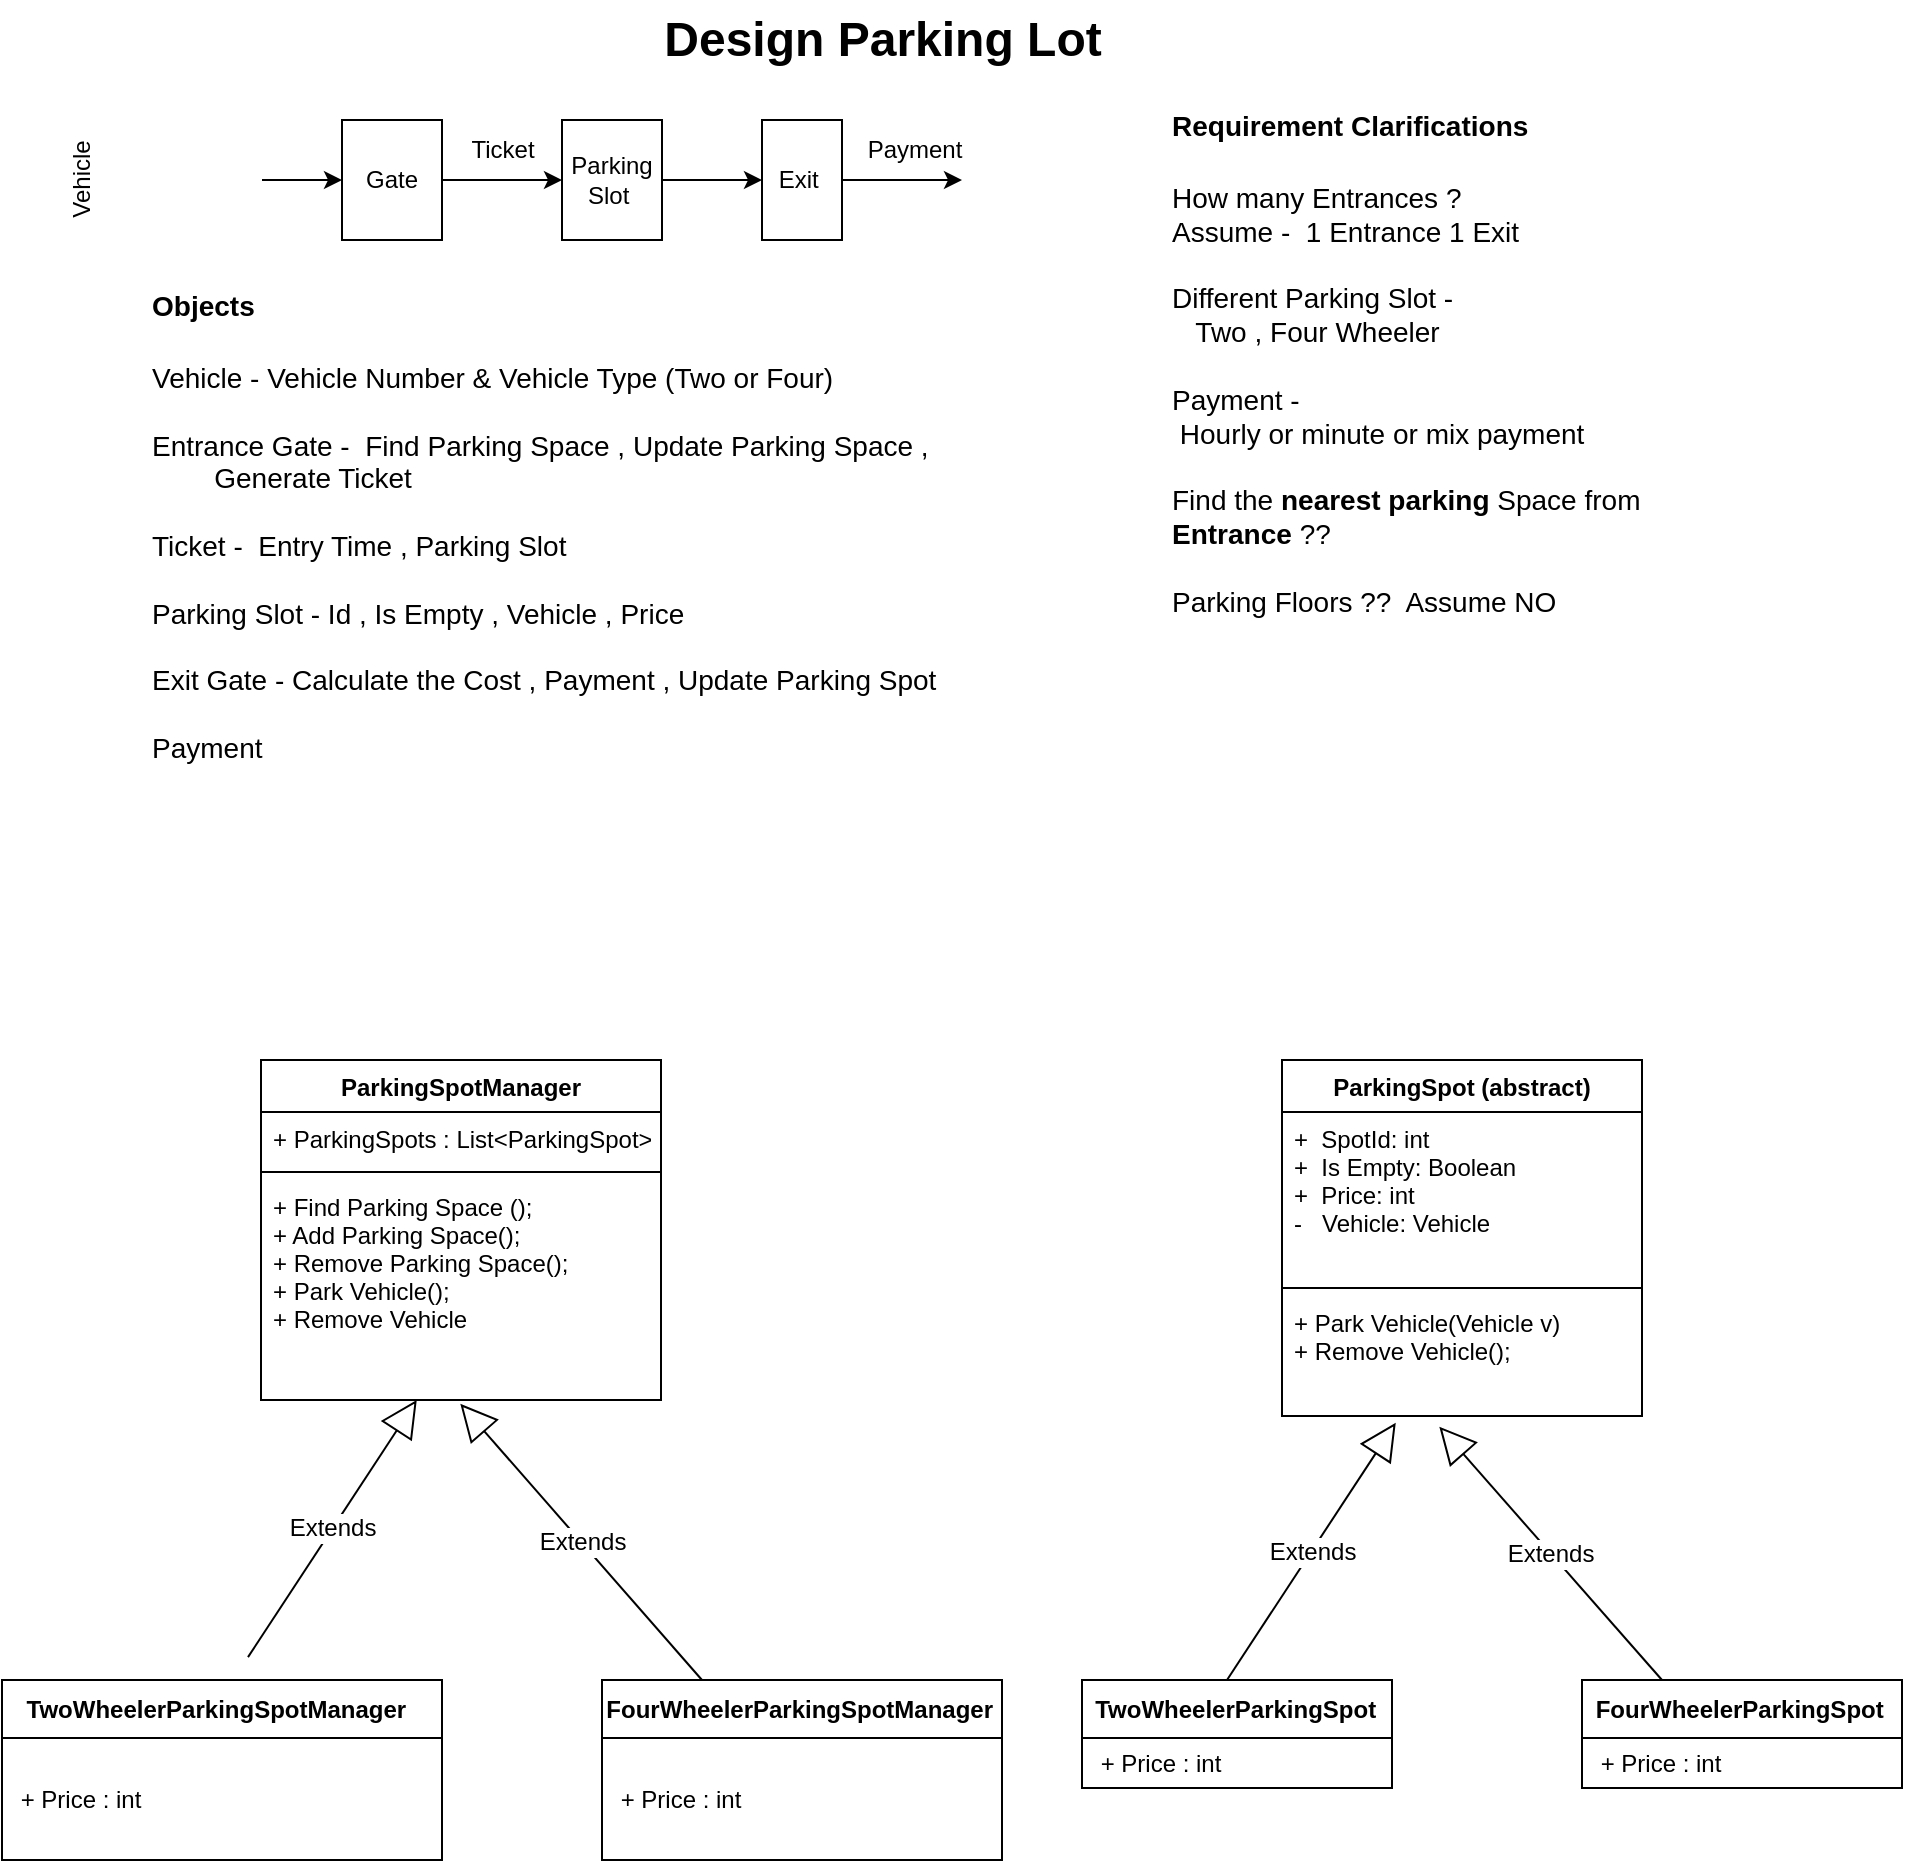 <mxfile version="20.8.8" type="github">
  <diagram name="Page-1" id="c4acf3e9-155e-7222-9cf6-157b1a14988f">
    <mxGraphModel dx="1884" dy="448" grid="1" gridSize="10" guides="1" tooltips="1" connect="1" arrows="1" fold="1" page="1" pageScale="1" pageWidth="850" pageHeight="1100" background="none" math="0" shadow="0">
      <root>
        <mxCell id="0" />
        <mxCell id="1" parent="0" />
        <mxCell id="zCFs2bRSD1R6RlgsWCKW-6" value="" style="edgeStyle=orthogonalEdgeStyle;rounded=0;orthogonalLoop=1;jettySize=auto;html=1;" edge="1" parent="1" source="zCFs2bRSD1R6RlgsWCKW-3" target="zCFs2bRSD1R6RlgsWCKW-5">
          <mxGeometry relative="1" as="geometry" />
        </mxCell>
        <mxCell id="zCFs2bRSD1R6RlgsWCKW-3" value="" style="shape=image;html=1;verticalAlign=top;verticalLabelPosition=bottom;labelBackgroundColor=#ffffff;imageAspect=0;aspect=fixed;image=https://cdn4.iconfinder.com/data/icons/transportation-and-vehicle/128/Transportation_And_Vehicle_3-10-128.png" vertex="1" parent="1">
          <mxGeometry x="30" y="50" width="80" height="80" as="geometry" />
        </mxCell>
        <mxCell id="zCFs2bRSD1R6RlgsWCKW-11" value="" style="edgeStyle=orthogonalEdgeStyle;rounded=0;orthogonalLoop=1;jettySize=auto;html=1;" edge="1" parent="1" source="zCFs2bRSD1R6RlgsWCKW-5" target="zCFs2bRSD1R6RlgsWCKW-9">
          <mxGeometry relative="1" as="geometry" />
        </mxCell>
        <mxCell id="zCFs2bRSD1R6RlgsWCKW-5" value="Gate" style="whiteSpace=wrap;html=1;" vertex="1" parent="1">
          <mxGeometry x="150" y="60" width="50" height="60" as="geometry" />
        </mxCell>
        <mxCell id="zCFs2bRSD1R6RlgsWCKW-7" value="Ticket" style="text;html=1;align=center;verticalAlign=middle;resizable=0;points=[];autosize=1;strokeColor=none;fillColor=none;" vertex="1" parent="1">
          <mxGeometry x="200" y="60" width="60" height="30" as="geometry" />
        </mxCell>
        <mxCell id="zCFs2bRSD1R6RlgsWCKW-16" value="" style="edgeStyle=orthogonalEdgeStyle;rounded=0;orthogonalLoop=1;jettySize=auto;html=1;" edge="1" parent="1" source="zCFs2bRSD1R6RlgsWCKW-9" target="zCFs2bRSD1R6RlgsWCKW-12">
          <mxGeometry relative="1" as="geometry" />
        </mxCell>
        <mxCell id="zCFs2bRSD1R6RlgsWCKW-9" value="Parking Slot&amp;nbsp;" style="whiteSpace=wrap;html=1;" vertex="1" parent="1">
          <mxGeometry x="260" y="60" width="50" height="60" as="geometry" />
        </mxCell>
        <mxCell id="zCFs2bRSD1R6RlgsWCKW-17" value="" style="edgeStyle=orthogonalEdgeStyle;rounded=0;orthogonalLoop=1;jettySize=auto;html=1;" edge="1" parent="1" source="zCFs2bRSD1R6RlgsWCKW-12" target="zCFs2bRSD1R6RlgsWCKW-14">
          <mxGeometry relative="1" as="geometry" />
        </mxCell>
        <mxCell id="zCFs2bRSD1R6RlgsWCKW-12" value="Exit&amp;nbsp;" style="whiteSpace=wrap;html=1;" vertex="1" parent="1">
          <mxGeometry x="360" y="60" width="40" height="60" as="geometry" />
        </mxCell>
        <mxCell id="zCFs2bRSD1R6RlgsWCKW-14" value="" style="shape=image;html=1;verticalAlign=top;verticalLabelPosition=bottom;labelBackgroundColor=#ffffff;imageAspect=0;aspect=fixed;image=https://cdn4.iconfinder.com/data/icons/transportation-and-vehicle/128/Transportation_And_Vehicle_3-10-128.png" vertex="1" parent="1">
          <mxGeometry x="460" y="50" width="80" height="80" as="geometry" />
        </mxCell>
        <mxCell id="zCFs2bRSD1R6RlgsWCKW-18" value="Payment" style="text;html=1;align=center;verticalAlign=middle;resizable=0;points=[];autosize=1;strokeColor=none;fillColor=none;" vertex="1" parent="1">
          <mxGeometry x="401" y="60" width="70" height="30" as="geometry" />
        </mxCell>
        <mxCell id="zCFs2bRSD1R6RlgsWCKW-19" value="&lt;h1&gt;&lt;font style=&quot;font-size: 14px;&quot;&gt;Requirement Clarifications&lt;/font&gt;&lt;/h1&gt;&lt;div&gt;&lt;font style=&quot;font-size: 14px;&quot;&gt;How many Entrances ?&lt;/font&gt;&lt;/div&gt;&lt;div&gt;&lt;font style=&quot;font-size: 14px;&quot;&gt;Assume -&amp;nbsp;&amp;nbsp;&lt;/font&gt;&lt;span style=&quot;font-size: 14px; background-color: initial;&quot;&gt;1 Entrance&amp;nbsp;&lt;/span&gt;&lt;span style=&quot;font-size: 14px; background-color: initial;&quot;&gt;1 Exit&lt;/span&gt;&lt;/div&gt;&lt;div&gt;&lt;font style=&quot;font-size: 14px;&quot;&gt;&lt;br&gt;&lt;/font&gt;&lt;/div&gt;&lt;div&gt;&lt;font style=&quot;font-size: 14px;&quot;&gt;Different Parking Slot -&amp;nbsp;&lt;/font&gt;&lt;/div&gt;&lt;div&gt;&lt;font style=&quot;font-size: 14px;&quot;&gt;&amp;nbsp; &amp;nbsp;Two , Four Wheeler&amp;nbsp;&lt;/font&gt;&lt;/div&gt;&lt;div&gt;&lt;font style=&quot;font-size: 14px;&quot;&gt;&lt;br&gt;&lt;/font&gt;&lt;/div&gt;&lt;div&gt;&lt;font style=&quot;font-size: 14px;&quot;&gt;Payment -&amp;nbsp;&lt;/font&gt;&lt;/div&gt;&lt;div&gt;&lt;font style=&quot;font-size: 14px;&quot;&gt;&amp;nbsp;Hourly or minute or mix payment&lt;/font&gt;&lt;/div&gt;&lt;div&gt;&lt;font style=&quot;font-size: 14px;&quot;&gt;&lt;br&gt;&lt;/font&gt;&lt;/div&gt;&lt;div&gt;&lt;font style=&quot;font-size: 14px;&quot;&gt;Find the &lt;b&gt;nearest parking&lt;/b&gt; Space from &lt;b&gt;Entrance &lt;/b&gt;??&lt;/font&gt;&lt;/div&gt;&lt;div&gt;&lt;font style=&quot;font-size: 14px;&quot;&gt;&lt;br&gt;&lt;/font&gt;&lt;/div&gt;&lt;div&gt;&lt;font style=&quot;font-size: 14px;&quot;&gt;Parking Floors ??&amp;nbsp; Assume NO&amp;nbsp;&lt;/font&gt;&lt;/div&gt;&lt;div&gt;&lt;font style=&quot;font-size: 14px;&quot;&gt;&lt;br&gt;&lt;/font&gt;&lt;/div&gt;&lt;div&gt;&lt;font style=&quot;font-size: 14px;&quot;&gt;&lt;br&gt;&lt;/font&gt;&lt;/div&gt;" style="text;html=1;strokeColor=none;fillColor=none;spacing=5;spacingTop=-20;whiteSpace=wrap;overflow=hidden;rounded=0;" vertex="1" parent="1">
          <mxGeometry x="560" y="40" width="280" height="280" as="geometry" />
        </mxCell>
        <mxCell id="zCFs2bRSD1R6RlgsWCKW-20" value="&lt;h1&gt;&lt;font style=&quot;font-size: 14px;&quot;&gt;Objects&lt;/font&gt;&lt;/h1&gt;&lt;div&gt;&lt;font style=&quot;font-size: 14px;&quot;&gt;Vehicle - Vehicle Number &amp;amp; Vehicle Type (Two or Four)&lt;/font&gt;&lt;/div&gt;&lt;div&gt;&lt;font style=&quot;font-size: 14px;&quot;&gt;&lt;br&gt;&lt;/font&gt;&lt;/div&gt;&lt;div&gt;&lt;span style=&quot;font-size: 14px; background-color: initial;&quot;&gt;Entrance Gate -&amp;nbsp; Find Parking Space , Update Parking Space ,&amp;nbsp; &amp;nbsp; &amp;nbsp; &amp;nbsp; &lt;span style=&quot;white-space: pre;&quot;&gt;	&lt;/span&gt;&lt;span style=&quot;white-space: pre;&quot;&gt;	&lt;/span&gt;&lt;span style=&quot;white-space: pre;&quot;&gt;	&lt;/span&gt;&amp;nbsp; &amp;nbsp;Generate Ticket&lt;/span&gt;&lt;br&gt;&lt;/div&gt;&lt;div&gt;&lt;span style=&quot;font-size: 14px; background-color: initial;&quot;&gt;&lt;br&gt;&lt;/span&gt;&lt;/div&gt;&lt;div&gt;&lt;font style=&quot;font-size: 14px;&quot;&gt;Ticket -&amp;nbsp; Entry Time , Parking Slot&amp;nbsp;&lt;br&gt;&lt;/font&gt;&lt;/div&gt;&lt;div&gt;&lt;font style=&quot;font-size: 14px;&quot;&gt;&lt;br&gt;&lt;/font&gt;&lt;/div&gt;&lt;div&gt;&lt;font style=&quot;font-size: 14px;&quot;&gt;Parking Slot - Id , Is Empty , Vehicle , Price&lt;/font&gt;&lt;/div&gt;&lt;div&gt;&lt;font style=&quot;font-size: 14px;&quot;&gt;&lt;br&gt;&lt;/font&gt;&lt;/div&gt;&lt;div&gt;&lt;font style=&quot;font-size: 14px;&quot;&gt;Exit Gate - Calculate the Cost , Payment , Update Parking Spot&lt;/font&gt;&lt;/div&gt;&lt;div&gt;&lt;font style=&quot;font-size: 14px;&quot;&gt;&lt;br&gt;&lt;/font&gt;&lt;/div&gt;&lt;div&gt;&lt;font style=&quot;font-size: 14px;&quot;&gt;Payment&lt;/font&gt;&lt;/div&gt;" style="text;html=1;strokeColor=none;fillColor=none;spacing=5;spacingTop=-20;whiteSpace=wrap;overflow=hidden;rounded=0;" vertex="1" parent="1">
          <mxGeometry x="50" y="130" width="420" height="290" as="geometry" />
        </mxCell>
        <mxCell id="zCFs2bRSD1R6RlgsWCKW-21" value="&lt;font style=&quot;&quot;&gt;&lt;span style=&quot;font-size: 24px;&quot;&gt;&lt;b&gt;Design&lt;/b&gt;&lt;/span&gt;&lt;b style=&quot;font-size: 24px;&quot;&gt;&amp;nbsp;Parking Lot&lt;/b&gt;&lt;/font&gt;" style="text;html=1;align=center;verticalAlign=middle;resizable=0;points=[];autosize=1;strokeColor=none;fillColor=none;fontSize=14;" vertex="1" parent="1">
          <mxGeometry x="300" width="240" height="40" as="geometry" />
        </mxCell>
        <mxCell id="zCFs2bRSD1R6RlgsWCKW-23" value="Vehicle" style="text;html=1;align=center;verticalAlign=middle;resizable=0;points=[];autosize=1;strokeColor=none;fillColor=none;rotation=-90;" vertex="1" parent="1">
          <mxGeometry x="-10" y="75" width="60" height="30" as="geometry" />
        </mxCell>
        <mxCell id="zCFs2bRSD1R6RlgsWCKW-37" value="ParkingSpot (abstract)" style="swimlane;fontStyle=1;align=center;verticalAlign=top;childLayout=stackLayout;horizontal=1;startSize=26;horizontalStack=0;resizeParent=1;resizeParentMax=0;resizeLast=0;collapsible=1;marginBottom=0;fontSize=12;" vertex="1" parent="1">
          <mxGeometry x="620" y="530" width="180" height="178" as="geometry">
            <mxRectangle x="390" y="550" width="110" height="30" as="alternateBounds" />
          </mxGeometry>
        </mxCell>
        <mxCell id="zCFs2bRSD1R6RlgsWCKW-38" value="+  SpotId: int&#xa;+  Is Empty: Boolean&#xa;+  Price: int&#xa;-   Vehicle: Vehicle&#xa;" style="text;strokeColor=none;fillColor=none;align=left;verticalAlign=top;spacingLeft=4;spacingRight=4;overflow=hidden;rotatable=0;points=[[0,0.5],[1,0.5]];portConstraint=eastwest;fontSize=12;" vertex="1" parent="zCFs2bRSD1R6RlgsWCKW-37">
          <mxGeometry y="26" width="180" height="84" as="geometry" />
        </mxCell>
        <mxCell id="zCFs2bRSD1R6RlgsWCKW-39" value="" style="line;strokeWidth=1;fillColor=none;align=left;verticalAlign=middle;spacingTop=-1;spacingLeft=3;spacingRight=3;rotatable=0;labelPosition=right;points=[];portConstraint=eastwest;strokeColor=inherit;fontSize=12;" vertex="1" parent="zCFs2bRSD1R6RlgsWCKW-37">
          <mxGeometry y="110" width="180" height="8" as="geometry" />
        </mxCell>
        <mxCell id="zCFs2bRSD1R6RlgsWCKW-40" value="+ Park Vehicle(Vehicle v)&#xa;+ Remove Vehicle();" style="text;strokeColor=none;fillColor=none;align=left;verticalAlign=top;spacingLeft=4;spacingRight=4;overflow=hidden;rotatable=0;points=[[0,0.5],[1,0.5]];portConstraint=eastwest;fontSize=12;" vertex="1" parent="zCFs2bRSD1R6RlgsWCKW-37">
          <mxGeometry y="118" width="180" height="60" as="geometry" />
        </mxCell>
        <mxCell id="zCFs2bRSD1R6RlgsWCKW-42" value="TwoWheelerParkingSpot&amp;nbsp;" style="swimlane;fontStyle=1;align=center;verticalAlign=middle;childLayout=stackLayout;horizontal=1;startSize=29;horizontalStack=0;resizeParent=1;resizeParentMax=0;resizeLast=0;collapsible=0;marginBottom=0;html=1;fontSize=12;" vertex="1" parent="1">
          <mxGeometry x="520" y="840" width="155" height="54" as="geometry" />
        </mxCell>
        <mxCell id="zCFs2bRSD1R6RlgsWCKW-44" value="&amp;nbsp;+ Price : int" style="text;html=1;strokeColor=none;fillColor=none;align=left;verticalAlign=middle;spacingLeft=4;spacingRight=4;overflow=hidden;rotatable=0;points=[[0,0.5],[1,0.5]];portConstraint=eastwest;fontSize=12;" vertex="1" parent="zCFs2bRSD1R6RlgsWCKW-42">
          <mxGeometry y="29" width="155" height="25" as="geometry" />
        </mxCell>
        <mxCell id="zCFs2bRSD1R6RlgsWCKW-45" value="FourWheelerParkingSpot&amp;nbsp;" style="swimlane;fontStyle=1;align=center;verticalAlign=middle;childLayout=stackLayout;horizontal=1;startSize=29;horizontalStack=0;resizeParent=1;resizeParentMax=0;resizeLast=0;collapsible=0;marginBottom=0;html=1;fontSize=12;" vertex="1" parent="1">
          <mxGeometry x="770" y="840" width="160" height="54" as="geometry" />
        </mxCell>
        <mxCell id="zCFs2bRSD1R6RlgsWCKW-47" value="&amp;nbsp;+ Price : int" style="text;html=1;strokeColor=none;fillColor=none;align=left;verticalAlign=middle;spacingLeft=4;spacingRight=4;overflow=hidden;rotatable=0;points=[[0,0.5],[1,0.5]];portConstraint=eastwest;fontSize=12;" vertex="1" parent="zCFs2bRSD1R6RlgsWCKW-45">
          <mxGeometry y="29" width="160" height="25" as="geometry" />
        </mxCell>
        <mxCell id="zCFs2bRSD1R6RlgsWCKW-50" value="Extends" style="endArrow=block;endSize=16;endFill=0;html=1;rounded=0;fontSize=12;entryX=0.316;entryY=1.057;entryDx=0;entryDy=0;entryPerimeter=0;exitX=0.5;exitY=0;exitDx=0;exitDy=0;" edge="1" parent="1" target="zCFs2bRSD1R6RlgsWCKW-40">
          <mxGeometry width="160" relative="1" as="geometry">
            <mxPoint x="592.5" y="840" as="sourcePoint" />
            <mxPoint x="660" y="760" as="targetPoint" />
          </mxGeometry>
        </mxCell>
        <mxCell id="zCFs2bRSD1R6RlgsWCKW-51" value="Extends" style="endArrow=block;endSize=16;endFill=0;html=1;rounded=0;fontSize=12;entryX=0.437;entryY=1.089;entryDx=0;entryDy=0;entryPerimeter=0;exitX=0.25;exitY=0;exitDx=0;exitDy=0;" edge="1" parent="1" source="zCFs2bRSD1R6RlgsWCKW-45" target="zCFs2bRSD1R6RlgsWCKW-40">
          <mxGeometry width="160" relative="1" as="geometry">
            <mxPoint x="595" y="850" as="sourcePoint" />
            <mxPoint x="670.68" y="722.38" as="targetPoint" />
          </mxGeometry>
        </mxCell>
        <mxCell id="zCFs2bRSD1R6RlgsWCKW-59" value="ParkingSpotManager" style="swimlane;fontStyle=1;align=center;verticalAlign=top;childLayout=stackLayout;horizontal=1;startSize=26;horizontalStack=0;resizeParent=1;resizeParentMax=0;resizeLast=0;collapsible=1;marginBottom=0;fontSize=12;" vertex="1" parent="1">
          <mxGeometry x="109.5" y="530" width="200" height="170" as="geometry" />
        </mxCell>
        <mxCell id="zCFs2bRSD1R6RlgsWCKW-60" value="+ ParkingSpots : List&lt;ParkingSpot&gt;" style="text;strokeColor=none;fillColor=none;align=left;verticalAlign=top;spacingLeft=4;spacingRight=4;overflow=hidden;rotatable=0;points=[[0,0.5],[1,0.5]];portConstraint=eastwest;fontSize=12;" vertex="1" parent="zCFs2bRSD1R6RlgsWCKW-59">
          <mxGeometry y="26" width="200" height="26" as="geometry" />
        </mxCell>
        <mxCell id="zCFs2bRSD1R6RlgsWCKW-61" value="" style="line;strokeWidth=1;fillColor=none;align=left;verticalAlign=middle;spacingTop=-1;spacingLeft=3;spacingRight=3;rotatable=0;labelPosition=right;points=[];portConstraint=eastwest;strokeColor=inherit;fontSize=12;" vertex="1" parent="zCFs2bRSD1R6RlgsWCKW-59">
          <mxGeometry y="52" width="200" height="8" as="geometry" />
        </mxCell>
        <mxCell id="zCFs2bRSD1R6RlgsWCKW-62" value="+ Find Parking Space ();&#xa;+ Add Parking Space();&#xa;+ Remove Parking Space();&#xa;+ Park Vehicle();&#xa;+ Remove Vehicle" style="text;strokeColor=none;fillColor=none;align=left;verticalAlign=top;spacingLeft=4;spacingRight=4;overflow=hidden;rotatable=0;points=[[0,0.5],[1,0.5]];portConstraint=eastwest;fontSize=12;" vertex="1" parent="zCFs2bRSD1R6RlgsWCKW-59">
          <mxGeometry y="60" width="200" height="110" as="geometry" />
        </mxCell>
        <mxCell id="zCFs2bRSD1R6RlgsWCKW-63" value="TwoWheelerParkingSpotManager&amp;nbsp;&amp;nbsp;" style="swimlane;fontStyle=1;align=center;verticalAlign=middle;childLayout=stackLayout;horizontal=1;startSize=29;horizontalStack=0;resizeParent=1;resizeParentMax=0;resizeLast=0;collapsible=0;marginBottom=0;html=1;fontSize=12;" vertex="1" parent="1">
          <mxGeometry x="-20" y="840" width="220" height="90" as="geometry" />
        </mxCell>
        <mxCell id="zCFs2bRSD1R6RlgsWCKW-64" value="&amp;nbsp;+ Price : int" style="text;html=1;strokeColor=none;fillColor=none;align=left;verticalAlign=middle;spacingLeft=4;spacingRight=4;overflow=hidden;rotatable=0;points=[[0,0.5],[1,0.5]];portConstraint=eastwest;fontSize=12;" vertex="1" parent="zCFs2bRSD1R6RlgsWCKW-63">
          <mxGeometry y="29" width="220" height="61" as="geometry" />
        </mxCell>
        <mxCell id="zCFs2bRSD1R6RlgsWCKW-65" value="FourWheelerParkingSpotManager&amp;nbsp;" style="swimlane;fontStyle=1;align=center;verticalAlign=middle;childLayout=stackLayout;horizontal=1;startSize=29;horizontalStack=0;resizeParent=1;resizeParentMax=0;resizeLast=0;collapsible=0;marginBottom=0;html=1;fontSize=12;" vertex="1" parent="1">
          <mxGeometry x="280" y="840" width="200" height="90" as="geometry" />
        </mxCell>
        <mxCell id="zCFs2bRSD1R6RlgsWCKW-66" value="&amp;nbsp;+ Price : int" style="text;html=1;strokeColor=none;fillColor=none;align=left;verticalAlign=middle;spacingLeft=4;spacingRight=4;overflow=hidden;rotatable=0;points=[[0,0.5],[1,0.5]];portConstraint=eastwest;fontSize=12;" vertex="1" parent="zCFs2bRSD1R6RlgsWCKW-65">
          <mxGeometry y="29" width="200" height="61" as="geometry" />
        </mxCell>
        <mxCell id="zCFs2bRSD1R6RlgsWCKW-67" value="Extends" style="endArrow=block;endSize=16;endFill=0;html=1;rounded=0;fontSize=12;entryX=0.316;entryY=1.057;entryDx=0;entryDy=0;entryPerimeter=0;exitX=0.5;exitY=0;exitDx=0;exitDy=0;" edge="1" parent="1">
          <mxGeometry width="160" relative="1" as="geometry">
            <mxPoint x="103" y="828.58" as="sourcePoint" />
            <mxPoint x="187.38" y="700.0" as="targetPoint" />
          </mxGeometry>
        </mxCell>
        <mxCell id="zCFs2bRSD1R6RlgsWCKW-68" value="Extends" style="endArrow=block;endSize=16;endFill=0;html=1;rounded=0;fontSize=12;entryX=0.437;entryY=1.089;entryDx=0;entryDy=0;entryPerimeter=0;exitX=0.25;exitY=0;exitDx=0;exitDy=0;" edge="1" parent="1" source="zCFs2bRSD1R6RlgsWCKW-65">
          <mxGeometry width="160" relative="1" as="geometry">
            <mxPoint x="105.5" y="838.58" as="sourcePoint" />
            <mxPoint x="209.16" y="701.92" as="targetPoint" />
          </mxGeometry>
        </mxCell>
      </root>
    </mxGraphModel>
  </diagram>
</mxfile>
